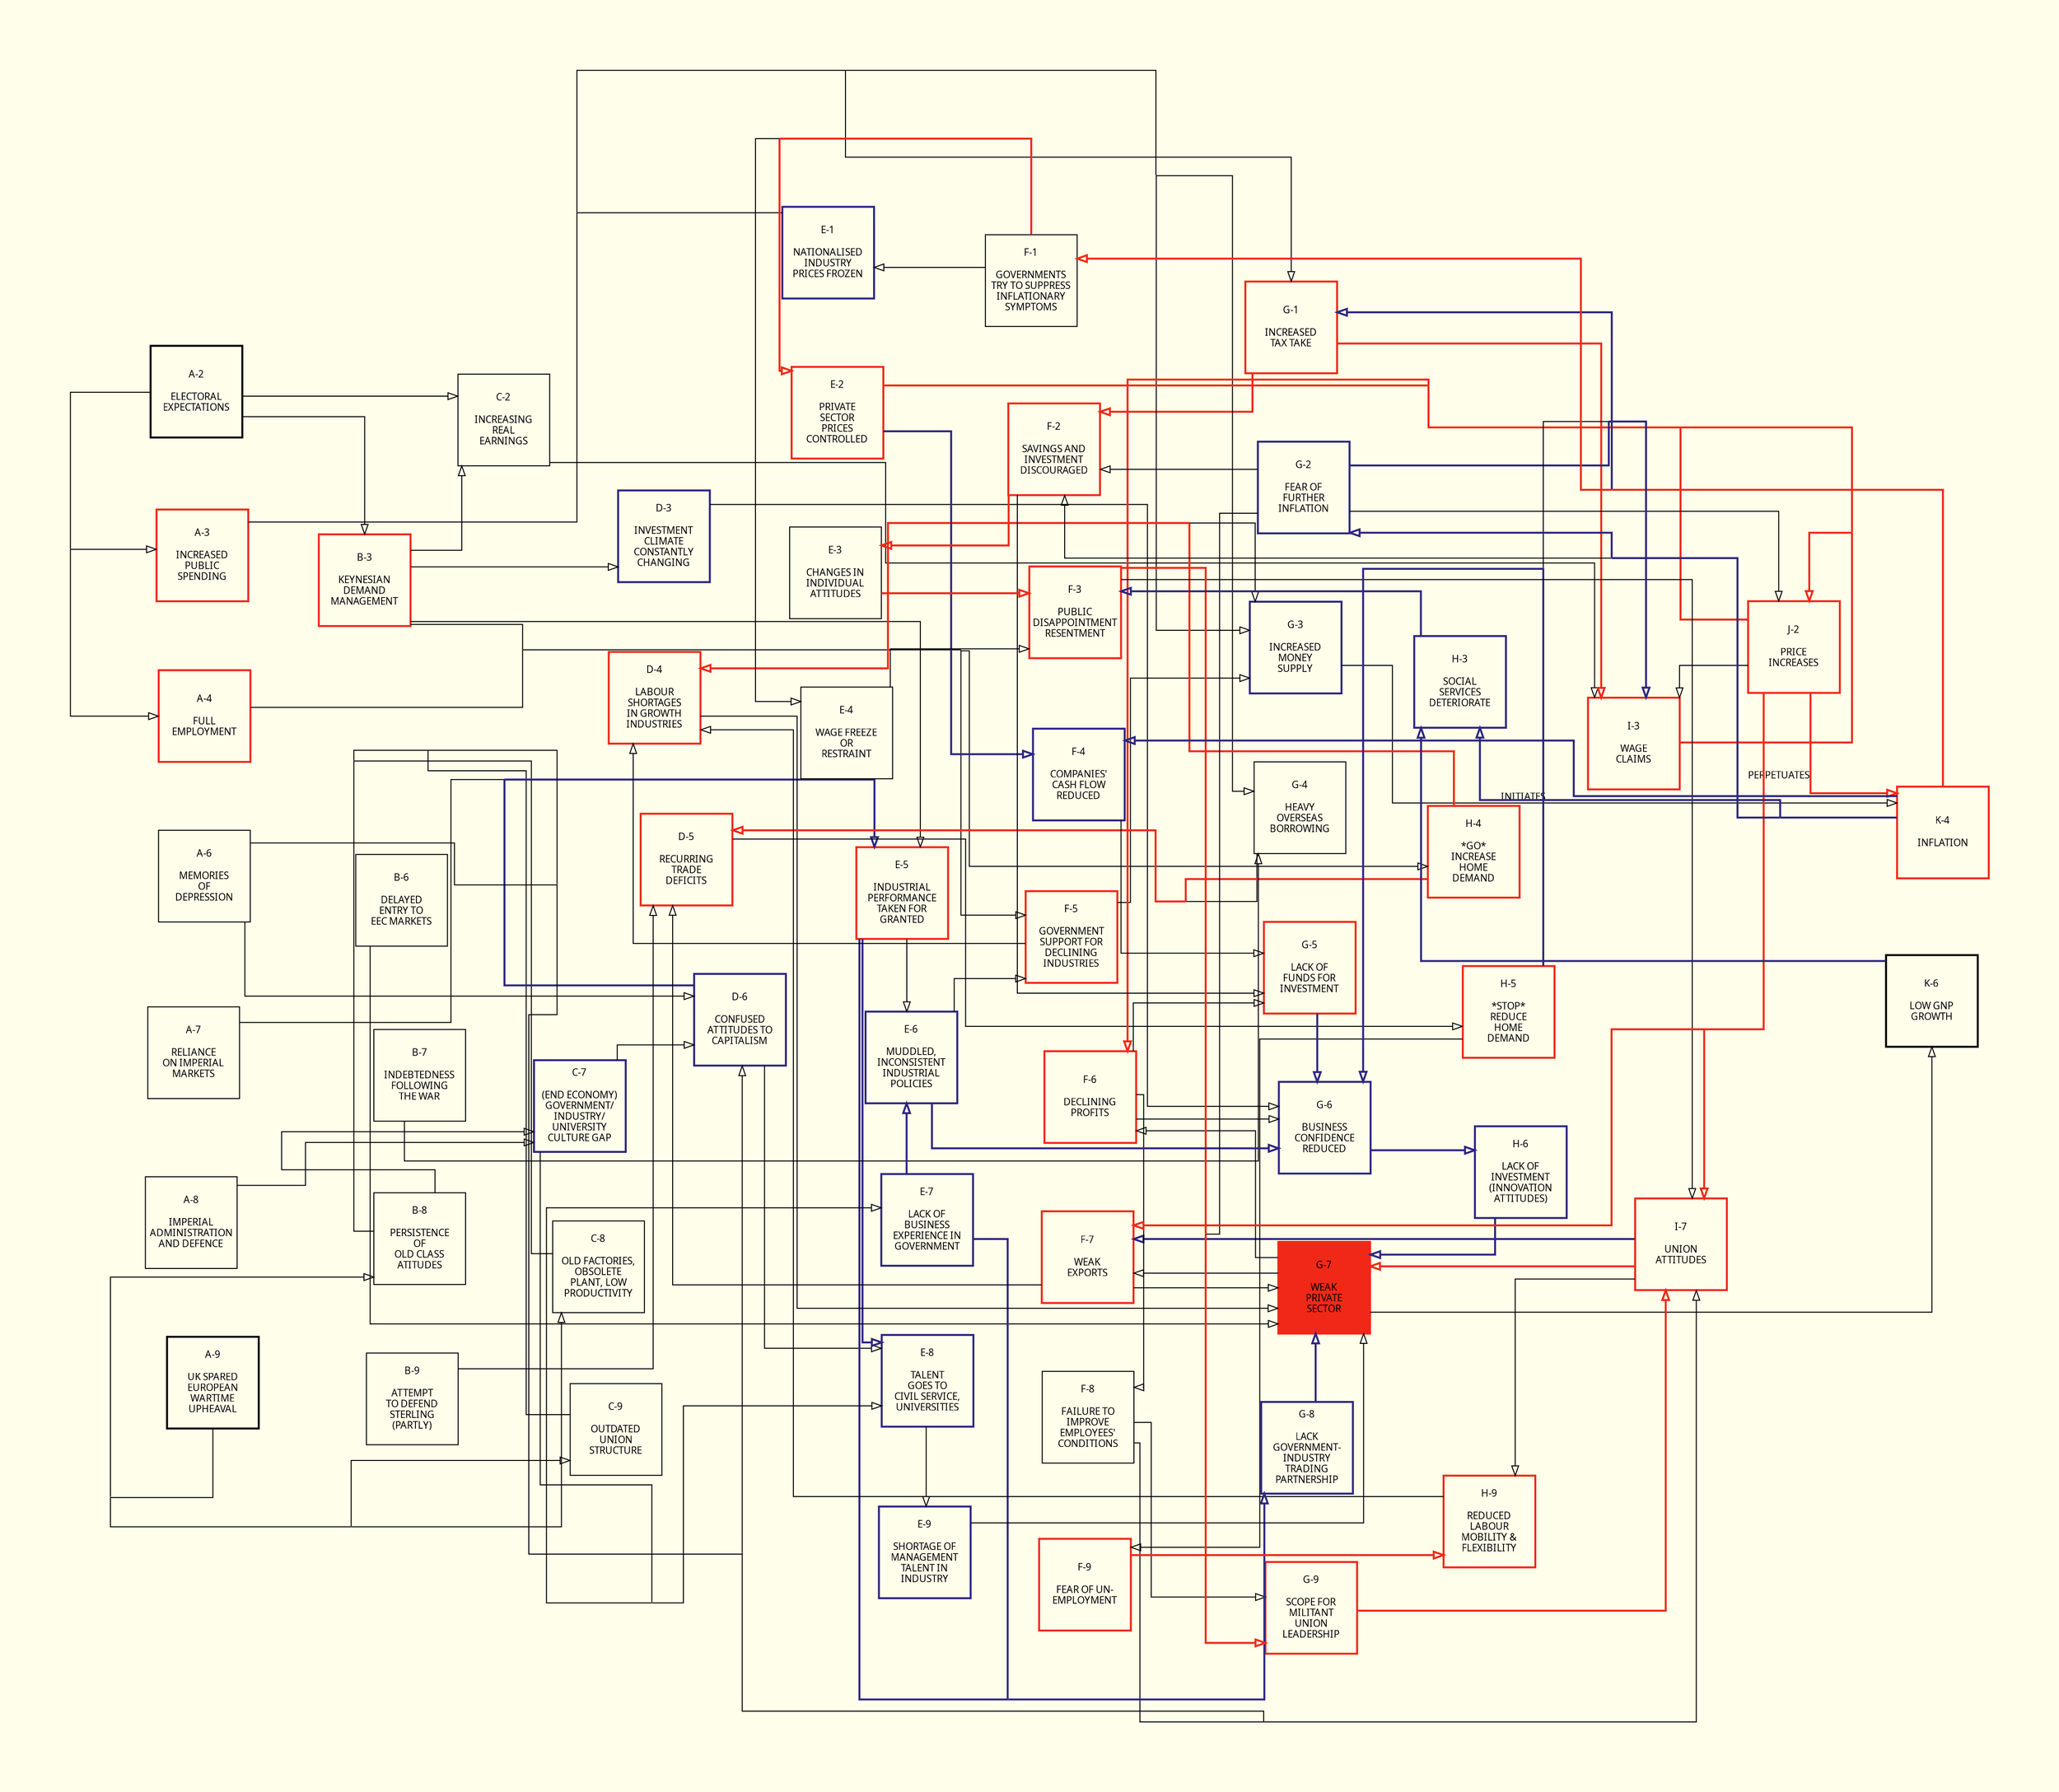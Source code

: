 # http://www.graphviz.org/content/cluster

digraph wiring_diagram {
    pad=1
    sep="+35"
    bgcolor= "#FFFEEA"
    splines=ortho
    layout=fdp
    
    node [
      shape=square
      color=black
      fontname=Futura
      fontsize=10
      width=1.3
      height=1.3
      fixedsize=true
    ]
    edge [
      arrowhead=empty
      fontname="Futura"
      fontsize=10
    ]
    
    # Edges
    "A-8" -> x [dir=none]
    x -> "C-7"
    "B-8" -> x [dir=none]
    x -> "C-7"
    "A-9" -> x2 [dir=none]
    x2 -> "B-8"
    x2 -> x3 [dir=none]
    x3 -> "C-8"
    x3 -> "C-9"
    "A-7" -> x4 [dir=none]
    "D-6" -> x4 [dir=none, color="#2D2682", style="bold"]
    x4 -> "E-5" [color="#2D2682", style="bold"]
    "B-8" -> x5 [dir=none]
    "C-8" -> x5 [dir=none]
    x5 -> x6 [dir=none]
    "C-9" -> x6 [dir=none]
    "A-6" -> x7 [dir=none]
    x6 -> x7 [dir=none]
    x7 -> x8 [dir=none]
    x8 -> "D-6"
    "F-8" -> x9 [dir=none]
    x8 -> x9 [dir=none]
    x9 -> "I-7"
    "C-2" -> "I-3"
    "A-2" -> x10 [dir=none]
    x10 -> "A-3"
    x10 -> "A-4"
    "A-2" -> "B-3"
    "B-3" -> "C-2"
    "A-2" -> "C-2"
    "A-3" -> x11 [dir=none]
    "E-1" -> x11 [dir=none]
    x11 -> x12 [dir=none]
    x12 -> "G-1"
    x12 -> x13 [dir=none]
    x13 -> "G-3"
    x13 -> "G-4"
    "B-3" -> "D-3"
    "A-6" -> "D-6"
    "A-4" -> x14 [dir=none]
    "B-3" -> x14 [dir=none]
    x14 -> x15 [dir=none]
    x15 -> "F-5"
    x15 -> "H-4"
    "B-3" -> "E-5"
    "B-6" -> "G-7"
    "B-7" -> "G-4"
    "B-9" -> "D-5"
    "C-7" -> "D-6"
    "C-7" -> x16 [dir=none]
    x16 -> "E-7"
    x16 -> "E-8"
    "D-3" -> "G-6"
    "H-4" -> x17 [dir=none, color="#F12818", style="bold"]
    x17 -> "G-3"
    x17 -> "D-4" [color="#F12818", style="bold"]
    "F-5" -> "D-4"
    "H-4" -> x24 [dir=none, color="#F12818", style="bold"]
    "G-4" -> x24 [dir=none]
    x24 -> "D-5" [color="#F12818", style="bold"]
    "D-4" -> "G-7"
    "H-9" -> "D-4"
    "F-7" -> "D-5"
    "D-5" -> "H-5"
    "D-6" -> "E-8"
    "F-1" -> "E-1"
    "F-1" -> x18 [dir=none, color="#F12818", style="bold"]
    x18 -> "E-2" [color="#F12818", style="bold"]
    x18 -> "E-4"
    "I-3" -> x19 [dir=none, color="#F12818", style="bold"]
    x19 -> "J-2" [color="#F12818", style="bold"]
    x19 -> x20 [dir=none, color="#F12818", style="bold"]
    "J-2" -> x20 [dir=none, color="#F12818", style="bold"]
    x20 -> x21 [dir=none, color="#F12818", style="bold"]
    "E-2" -> x21 [dir=none, color="#F12818", style="bold"]
    x21 -> "F-6" [color="#F12818", style="bold"]
    "E-2" -> "F-4" [color="#2D2682", style="bold"]
    "F-2" -> "E-3" [color="#F12818", style="bold"]
    "E-3" -> "F-3" [color="#F12818", style="bold"]
    "E-4" -> "F-3"
    "E-5" -> "E-8" [color="#2D2682", style="bold"]
    "E-5" -> "E-6"
    "E-6" -> "F-5"
    "E-5" -> x22 [dir=none, color="#2D2682", style="bold"]
    "E-7" -> x22 [dir=none, color="#2D2682", style="bold"]
    x22 -> "G-8" [color="#2D2682", style="bold"]
    "E-6" -> "G-6" [color="#2D2682", style="bold"]
    "E-7" -> "E-6" [color="#2D2682", style="bold"]
    "E-8" -> "E-9"
    "E-9" -> "G-7"
    "F-2" -> "G-5"
    "F-3" -> x23 [dir=none, color="#F12818", style="bold"]
    "G-2" -> x23 [dir=none]
    x23 -> "G-9" [color="#F12818", style="bold"]
    "F-3" -> "I-7"
    "F-4" -> "G-5"
    "K-4" -> "F-4" [color="#2D2682", style="bold"]
    "F-5" -> "G-3"
    "F-6" -> "G-5"
    "F-6" -> "G-6"
    "I-7" -> "F-7" [color="#2D2682", style="bold"]
    "F-6" -> "F-8"
    "F-7" -> "G-7"
    "F-8" -> "G-9"
    "F-9" -> "H-9" [color="#F12818", style="bold"]
    "G-9" -> "I-7" [color="#F12818", style="bold"]
    "G-8" -> "G-7" [color="#2D2682", style="bold"]
    "G-6" -> "H-6" [color="#2D2682", style="bold"]
    "G-5" -> "G-6" [color="#2D2682", style="bold"]
    "G-3" -> "K-4" [label="INITIATES"]
    "G-2" -> "F-2"
    "G-2" -> "J-2"
    "G-2" -> x25 [dir=none, color="#2D2682", style="bold"]
    x25 -> "I-3" [color="#2D2682", style="bold"]
    x25 -> x26 [dir=none]
    "H-5" -> x26 [dir=none, color="#2D2682", style="bold"]
    x26 -> "G-6" [color="#2D2682", style="bold"]
    "G-1" -> "F-2" [color="#F12818", style="bold"]
    "G-1" -> "I-3" [color="#F12818", style="bold"]
    "J-2" -> x27 [dir=none, color="#F12818", style="bold"]
    x27 -> "I-7" [color="#F12818", style="bold"]
    x27 -> "F-7" [color="#F12818", style="bold"]
    "H-3" -> "F-3" [color="#2D2682", style="bold"]
    "H-5" -> "F-9"
    "H-6" -> "G-7" [color="#2D2682", style="bold"]
    "G-7" -> "F-7"
    "I-7" -> "G-7" [color="#F12818", style="bold"]
    "I-7" -> "H-9"
    "J-2" -> "I-3"
    "J-2" -> "K-4" [color="#F12818", style="bold", label="PERPETUATES"]
    "K-4" -> x28 [dir=none, color="#F12818", style="bold"]
    x28 -> "G-1" [color="#2D2682", style="bold"]
    x28 -> "F-1" [color="#F12818", style="bold"]
    "K-4" -> x29 [dir=none, color="#2D2682", style="bold"]
    x29 -> "H-3" [color="#2D2682", style="bold"]
    x29 -> x30 [dir=none, color="#2D2682", style="bold"]
    x30 -> "G-2" [color="#2D2682", style="bold"]
    x30 -> "F-2"
    "K-6" -> "H-3" [color="#2D2682", style="bold"]
    "G-7" -> "F-6"
    "G-7" -> "K-6"
    
    # Nodes
    x, x2, x3, x4, x5, x6, x7, x8, x9, x10, x11, x12, x13, x14, x15, x16, x17, x18, x19, x20, x21, x22, x23, x24, x25, x26, x27, x28, x29, x30 [dir=none, shape=point, style=invis, width=0, height=0, margin=0]
    "A-2" [label="A-2\n\nELECTORAL\nEXPECTATIONS", style="bold", pos="0,-1!"]
    "A-3" [label="A-3\n\nINCREASED\nPUBLIC\nSPENDING", color="#F12818", style="bold", pos="0,-2!"]
    "A-4" [label="A-4\n\nFULL\nEMPLOYMENT", color="#F12818", style="bold", pos="0,-3!"]
    "A-6" [label="A-6\n\nMEMORIES\nOF\nDEPRESSION", pos="0,-5!"]
    "A-7" [label="A-7\n\nRELIANCE\nON IMPERIAL\nMARKETS", pos="0,-6!"]
    "A-8" [label="A-8\n\nIMPERIAL\nADMINISTRATION\nAND DEFENCE", pos="0,-7!"]
    "A-9" [label="A-9\n\nUK SPARED\nEUROPEAN\nWARTIME\nUPHEAVAL", style="bold", pos="0,-8!"]
    "B-3" [label="B-3\n\nKEYNESIAN\nDEMAND\nMANAGEMENT", color="#F12818", style="bold", pos="2,-2!"]
    "B-6" [label="B-6\n\nDELAYED\nENTRY TO\nEEC MARKETS", pos="2,-5!"]
    "B-7" [label="B-7\n\nINDEBTEDNESS\nFOLLOWING\nTHE WAR", pos="2,-6!"]
    "B-8" [label="B-8\n\nPERSISTENCE\nOF\nOLD CLASS\nATITUDES", pos="2,-7!"]
    "B-9" [label="B-9\n\nATTEMPT\nTO DEFEND\nSTERLING\n(PARTLY)", pos="2,-8!"]
    "C-2" [label="C-2\n\nINCREASING\nREAL\nEARNINGS", pos="4,-1!"]
    "C-7" [label="C-7\n\n(END ECONOMY)\nGOVERNMENT/\nINDUSTRY/\nUNIVERSITY\nCULTURE GAP", color="#2D2682", style="bold", pos="4,-6!"]
    "C-8" [label="C-8\n\nOLD FACTORIES,\nOBSOLETE\nPLANT, LOW\nPRODUCTIVITY", pos="4,-7!"]
    "C-9" [label="C-9\n\nOUTDATED\nUNION\nSTRUCTURE", pos="4,-8!"]
    "D-3" [label="D-3\n\nINVESTMENT\nCLIMATE\nCONSTANTLY\nCHANGING", color="#2D2682", style="bold", pos="6,-2!"]
    "D-4" [label="D-4\n\nLABOUR\nSHORTAGES\nIN GROWTH\nINDUSTRIES", color="#F12818", style="bold", pos="6,-3!"]
    "D-5" [label="D-5\n\nRECURRING\nTRADE\nDEFICITS", color="#F12818", style="bold", pos="6,-4!"]
    "D-6" [label="D-6\n\nCONFUSED\nATTITUDES TO\nCAPITALISM", color="#2D2682", style="bold", pos="6,-5!"]
    "E-1" [label="E-1\n\nNATIONALISED\nINDUSTRY\nPRICES FROZEN", color="#2D2682", style="bold", pos="8,-0!"]
    "E-2" [label="E-2\n\nPRIVATE\nSECTOR\nPRICES\nCONTROLLED", color="#F12818", style="bold", pos="8,-1!"]
    "E-3" [label="E-3\n\nCHANGES IN\nINDIVIDUAL\nATTITUDES", pos="8,-2!"]
    "E-4" [label="E-4\n\nWAGE FREEZE\nOR\nRESTRAINT", pos="8,-3!"]
    "E-5" [label="E-5\n\nINDUSTRIAL\nPERFORMANCE\nTAKEN FOR\nGRANTED", color="#F12818", style="bold", pos="8,-4!"]
    "E-6" [label="E-6\n\nMUDDLED,\nINCONSISTENT\nINDUSTRIAL\nPOLICIES", color="#2D2682", style="bold", pos="8,-5!"]
    "E-7" [label="E-7\n\nLACK OF\nBUSINESS\nEXPERIENCE IN\nGOVERNMENT", color="#2D2682", style="bold", pos="8,-6!"]
    "E-8" [label="E-8\n\nTALENT\nGOES TO\nCIVIL SERVICE,\nUNIVERSITIES", color="#2D2682", style="bold", pos="8,-7!"]
    "E-9" [label="E-9\n\nSHORTAGE OF\nMANAGEMENT\nTALENT IN\nINDUSTRY", color="#2D2682", style="bold", pos="8,-8!"]
    "F-1" [label="F-1\n\nGOVERNMENTS\nTRY TO SUPPRESS\nINFLATIONARY\nSYMPTOMS", pos="10,-0!"]
    "F-2" [label="F-2\n\nSAVINGS AND\nINVESTMENT\nDISCOURAGED", color="#F12818", style="bold", pos="10,-1!"]
    "F-3" [label="F-3\n\nPUBLIC\nDISAPPOINTMENT\nRESENTMENT", color="#F12818", style="bold", pos="10,-2!"]
    "F-4" [label="F-4\n\nCOMPANIES'\nCASH FLOW\nREDUCED", color="#2D2682", style="bold", pos="10,-3!"]
    "F-5" [label="F-5\n\nGOVERNMENT\nSUPPORT FOR\nDECLINING\nINDUSTRIES", color="#F12818", style="bold", pos="10,-4!"]
    "F-6" [label="F-6\n\nDECLINING\nPROFITS", color="#F12818", style="bold", pos="10,-5!"]
    "F-7" [label="F-7\n\nWEAK\nEXPORTS", color="#F12818", style="bold", pos="10,-6!"]
    "F-8" [label="F-8\n\nFAILURE TO\nIMPROVE\nEMPLOYEES'\nCONDITIONS", pos="10,-7!"]
    "F-9" [label="F-9\n\nFEAR OF UN-\nEMPLOYMENT", color="#F12818", style="bold", pos="10,-8!"]
    "G-1" [label="G-1\n\nINCREASED\nTAX TAKE", color="#F12818", style="bold", pos="12,-0!"]
    "G-2" [label="G-2\n\nFEAR OF\nFURTHER\nINFLATION", color="#2D2682", style="bold", pos="12,-1!"]
    "G-3" [label="G-3\n\nINCREASED\nMONEY\nSUPPLY", color="#2D2682", style="bold", pos="12,-2!"]
    "G-4" [label="G-4\n\nHEAVY\nOVERSEAS\nBORROWING", pos="12,-3!"]
    "G-5" [label="G-5\n\nLACK OF\nFUNDS FOR\nINVESTMENT", color="#F12818", style="bold", pos="12,-4!"]
    "G-6" [label="G-6\n\nBUSINESS\nCONFIDENCE\nREDUCED", color="#2D2682", style="bold", pos="12,-5!"]
    "G-7" [label="G-7\n\nWEAK\nPRIVATE\nSECTOR", color="#F12818", style="bold, filled", pos="12,-6!"]
    "G-8" [label="G-8\n\nLACK\nGOVERNMENT-\nINDUSTRY\nTRADING\nPARTNERSHIP", color="#2D2682", style="bold", pos="12,-7!"]
    "G-9" [label="G-9\n\nSCOPE FOR\nMILITANT\nUNION\nLEADERSHIP", color="#F12818", style="bold", pos="12,-8!"]
    "H-3" [label="H-3\n\nSOCIAL\nSERVICES\nDETERIORATE", color="#2D2682", style="bold", pos="14,-2!"]
    "H-4" [label="H-4\n\n*GO*\nINCREASE\nHOME\nDEMAND", color="#F12818", style="bold", pos="14,-3!"]
    "H-5" [label="H-5\n\n*STOP*\nREDUCE\nHOME\nDEMAND", color="#F12818", style="bold", pos="14,-4!"]
    "H-6" [label="H-6\n\nLACK OF\nINVESTMENT\n(INNOVATION\nATTITUDES)", color="#2D2682", style="bold", pos="14,-5!"]
    "H-9" [label="H-9\n\nREDUCED\nLABOUR\nMOBILITY &\nFLEXIBILITY", color="#F12818", style="bold", pos="14,-8!"]
    "I-3" [label="I-3\n\nWAGE\nCLAIMS", color="#F12818", style="bold", pos="16,-2!"]
    "I-7" [label="I-7\n\nUNION\nATTITUDES", color="#F12818", style="bold", pos="16,-6!"]
    "J-2" [label="J-2\n\nPRICE\nINCREASES", color="#F12818", style="bold", pos="18,-1!"]
    "K-4" [label="K-4\n\nINFLATION", color="#F12818", style="bold", pos="20,-3!"]
    "K-6" [label="K-6\n\nLOW GNP\nGROWTH", style="bold", pos="20,-5!"]

}
